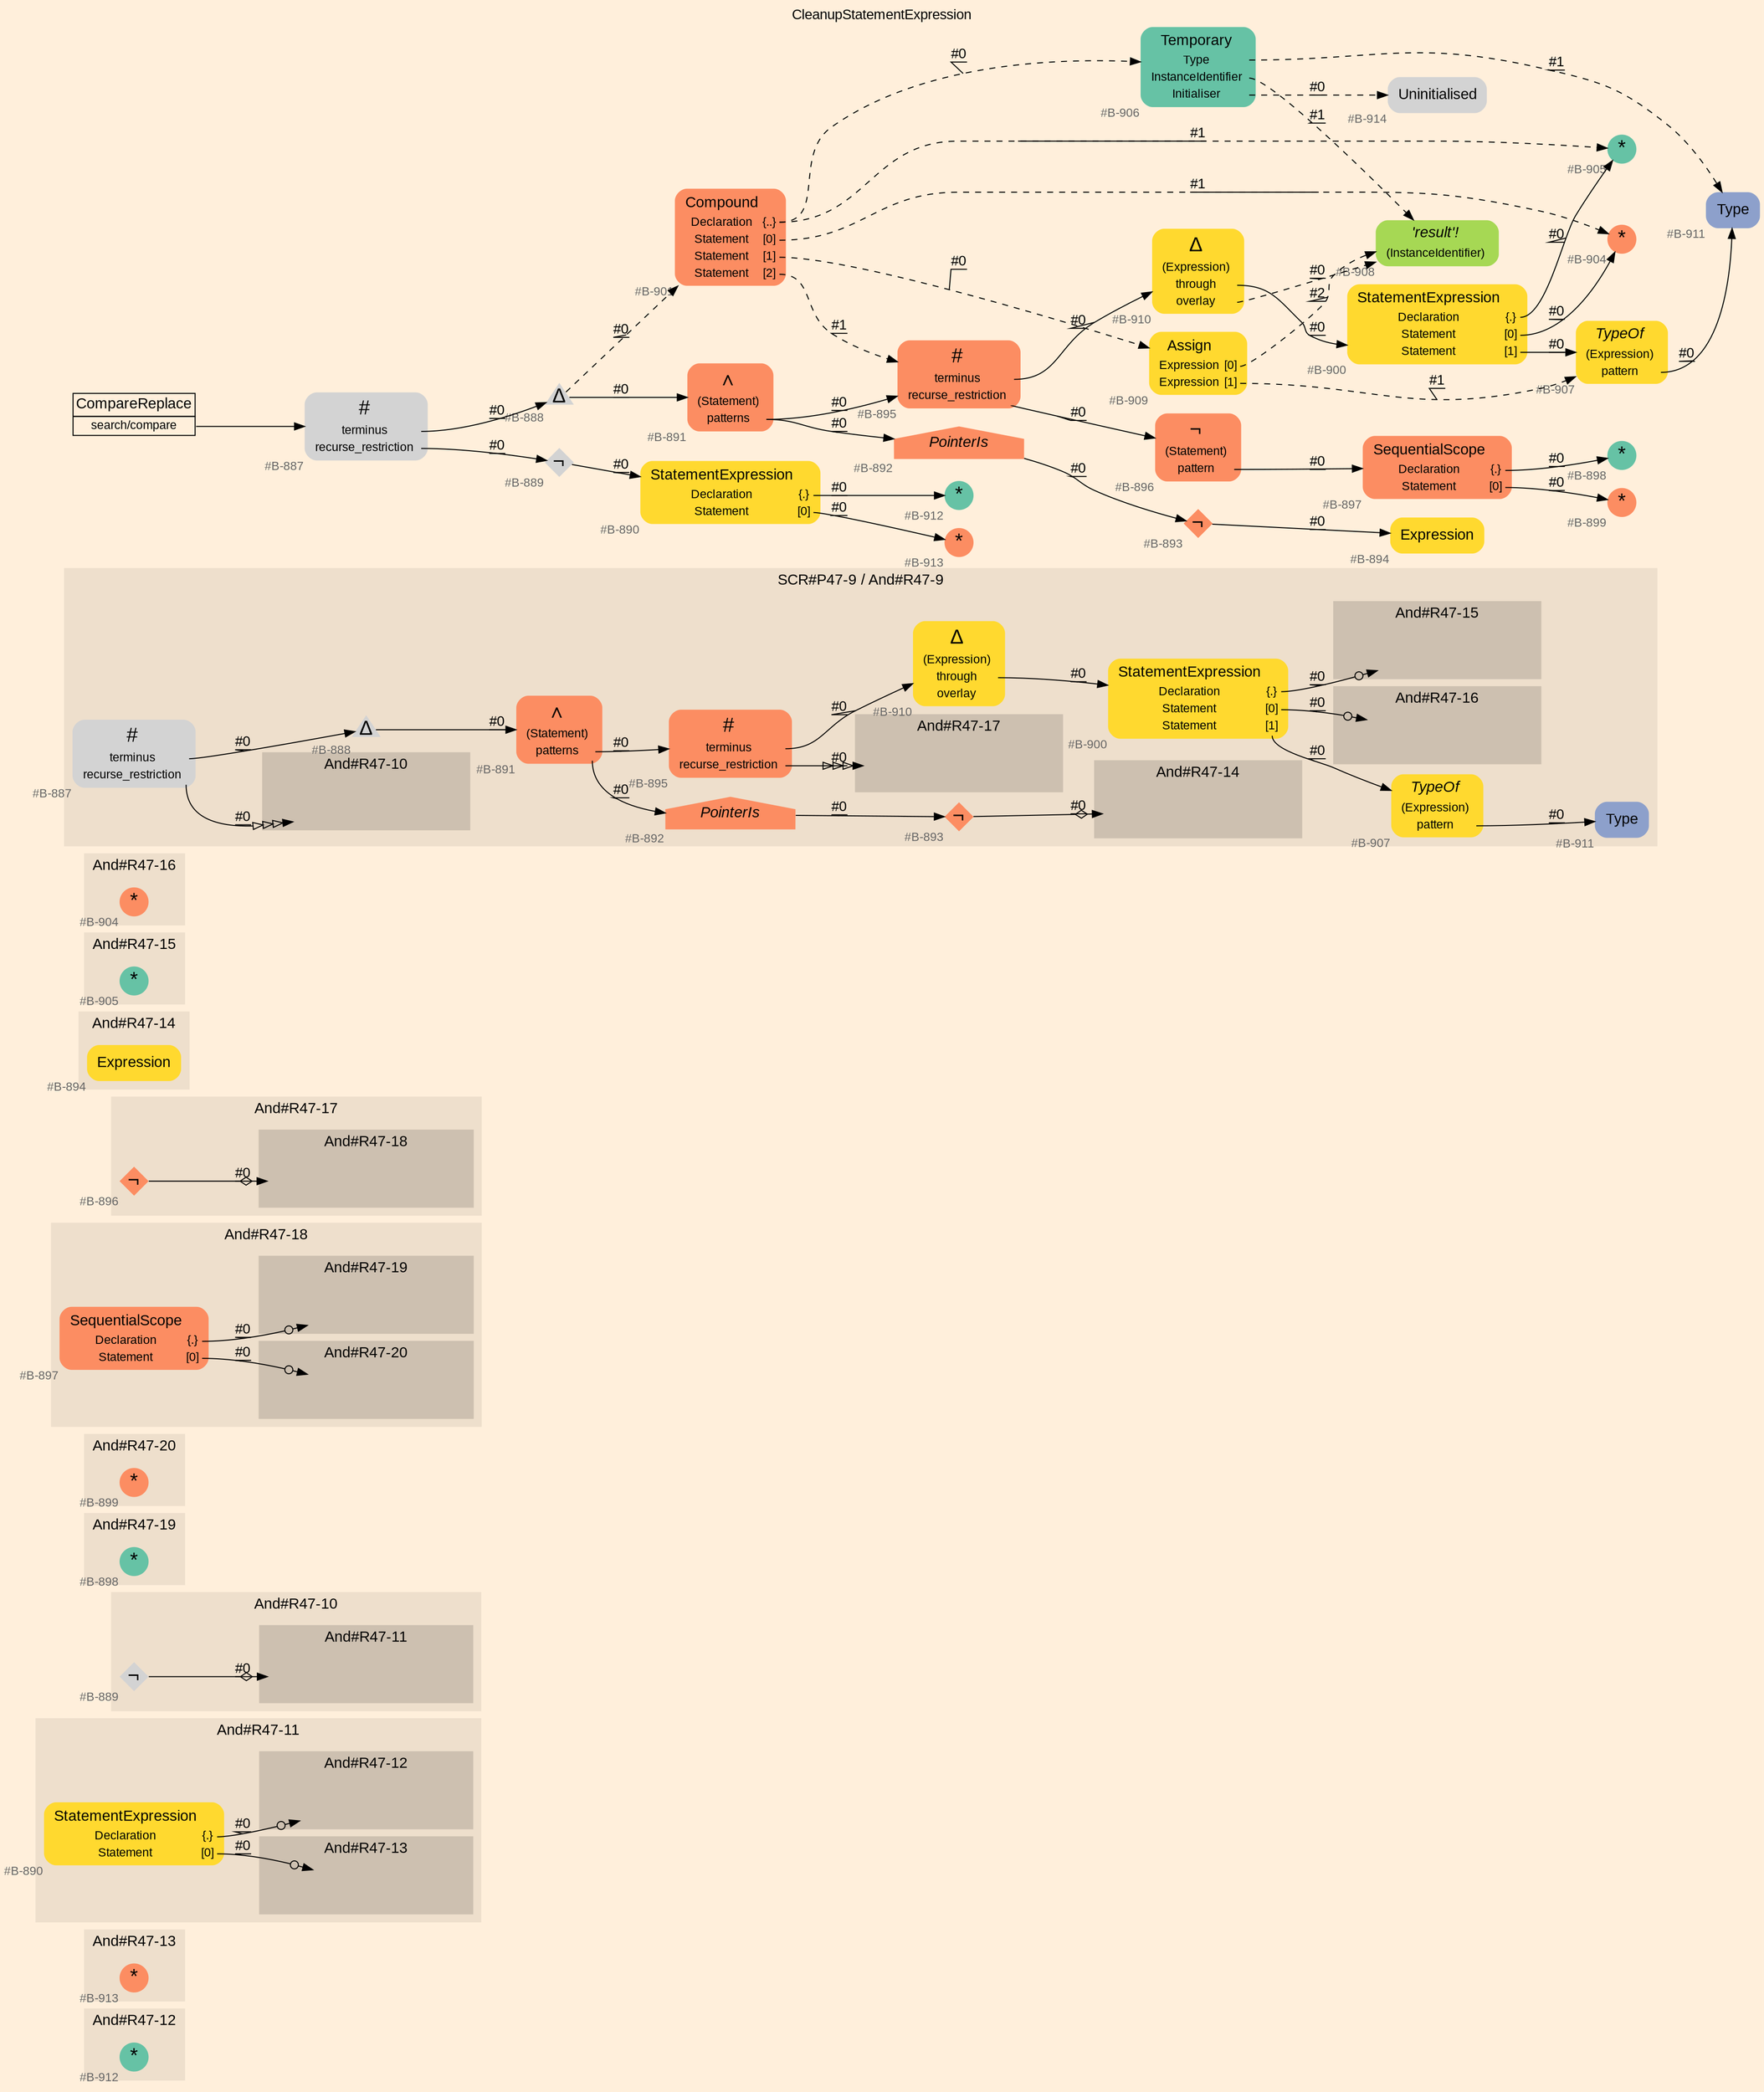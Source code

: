 digraph "CleanupStatementExpression" {
label = "CleanupStatementExpression"
labelloc = t
graph [
    rankdir = "LR"
    ranksep = 0.3
    bgcolor = antiquewhite1
    color = black
    fontcolor = black
    fontname = "Arial"
];
node [
    fontname = "Arial"
];
edge [
    fontname = "Arial"
];

// -------------------- figure And#R47-12 --------------------
// -------- region And#R47-12 ----------
subgraph "clusterAnd#R47-12" {
    label = "And#R47-12"
    style = "filled"
    color = antiquewhite2
    fontsize = "15"
    // -------- block And#R47-12/#B-912 ----------
    "And#R47-12/#B-912" [
        fillcolor = "/set28/1"
        xlabel = "#B-912"
        fontsize = "12"
        fontcolor = grey40
        shape = "circle"
        label = <<FONT COLOR="black" POINT-SIZE="20">*</FONT>>
        style = "filled"
        penwidth = 0.0
        fixedsize = true
        width = 0.4
        height = 0.4
    ];
    
}


// -------------------- figure And#R47-13 --------------------
// -------- region And#R47-13 ----------
subgraph "clusterAnd#R47-13" {
    label = "And#R47-13"
    style = "filled"
    color = antiquewhite2
    fontsize = "15"
    // -------- block And#R47-13/#B-913 ----------
    "And#R47-13/#B-913" [
        fillcolor = "/set28/2"
        xlabel = "#B-913"
        fontsize = "12"
        fontcolor = grey40
        shape = "circle"
        label = <<FONT COLOR="black" POINT-SIZE="20">*</FONT>>
        style = "filled"
        penwidth = 0.0
        fixedsize = true
        width = 0.4
        height = 0.4
    ];
    
}


// -------------------- figure And#R47-11 --------------------
// -------- region And#R47-11 ----------
subgraph "clusterAnd#R47-11" {
    label = "And#R47-11"
    style = "filled"
    color = antiquewhite2
    fontsize = "15"
    // -------- block And#R47-11/#B-890 ----------
    "And#R47-11/#B-890" [
        fillcolor = "/set28/6"
        xlabel = "#B-890"
        fontsize = "12"
        fontcolor = grey40
        shape = "plaintext"
        label = <<TABLE BORDER="0" CELLBORDER="0" CELLSPACING="0">
         <TR><TD><FONT COLOR="black" POINT-SIZE="15">StatementExpression</FONT></TD></TR>
         <TR><TD><FONT COLOR="black" POINT-SIZE="12">Declaration</FONT></TD><TD PORT="port0"><FONT COLOR="black" POINT-SIZE="12">{.}</FONT></TD></TR>
         <TR><TD><FONT COLOR="black" POINT-SIZE="12">Statement</FONT></TD><TD PORT="port1"><FONT COLOR="black" POINT-SIZE="12">[0]</FONT></TD></TR>
        </TABLE>>
        style = "rounded,filled"
    ];
    
    // -------- region And#R47-11/And#R47-12 ----------
    subgraph "clusterAnd#R47-11/And#R47-12" {
        label = "And#R47-12"
        style = "filled"
        color = antiquewhite3
        fontsize = "15"
        // -------- block And#R47-11/And#R47-12/#B-912 ----------
        "And#R47-11/And#R47-12/#B-912" [
            fillcolor = "/set28/1"
            xlabel = "#B-912"
            fontsize = "12"
            fontcolor = grey40
            shape = "none"
            style = "invisible"
        ];
        
    }
    
    // -------- region And#R47-11/And#R47-13 ----------
    subgraph "clusterAnd#R47-11/And#R47-13" {
        label = "And#R47-13"
        style = "filled"
        color = antiquewhite3
        fontsize = "15"
        // -------- block And#R47-11/And#R47-13/#B-913 ----------
        "And#R47-11/And#R47-13/#B-913" [
            fillcolor = "/set28/2"
            xlabel = "#B-913"
            fontsize = "12"
            fontcolor = grey40
            shape = "none"
            style = "invisible"
        ];
        
    }
    
}

"And#R47-11/#B-890":port0 -> "And#R47-11/And#R47-12/#B-912" [
    arrowhead="normalnoneodot"
    label = "#0"
    decorate = true
    color = black
    fontcolor = black
];

"And#R47-11/#B-890":port1 -> "And#R47-11/And#R47-13/#B-913" [
    arrowhead="normalnoneodot"
    label = "#0"
    decorate = true
    color = black
    fontcolor = black
];


// -------------------- figure And#R47-10 --------------------
// -------- region And#R47-10 ----------
subgraph "clusterAnd#R47-10" {
    label = "And#R47-10"
    style = "filled"
    color = antiquewhite2
    fontsize = "15"
    // -------- block And#R47-10/#B-889 ----------
    "And#R47-10/#B-889" [
        xlabel = "#B-889"
        fontsize = "12"
        fontcolor = grey40
        shape = "diamond"
        label = <<FONT COLOR="black" POINT-SIZE="20">¬</FONT>>
        style = "filled"
        penwidth = 0.0
        fixedsize = true
        width = 0.4
        height = 0.4
    ];
    
    // -------- region And#R47-10/And#R47-11 ----------
    subgraph "clusterAnd#R47-10/And#R47-11" {
        label = "And#R47-11"
        style = "filled"
        color = antiquewhite3
        fontsize = "15"
        // -------- block And#R47-10/And#R47-11/#B-890 ----------
        "And#R47-10/And#R47-11/#B-890" [
            fillcolor = "/set28/6"
            xlabel = "#B-890"
            fontsize = "12"
            fontcolor = grey40
            shape = "none"
            style = "invisible"
        ];
        
    }
    
}

"And#R47-10/#B-889" -> "And#R47-10/And#R47-11/#B-890" [
    arrowhead="normalnoneodiamond"
    label = "#0"
    decorate = true
    color = black
    fontcolor = black
];


// -------------------- figure And#R47-19 --------------------
// -------- region And#R47-19 ----------
subgraph "clusterAnd#R47-19" {
    label = "And#R47-19"
    style = "filled"
    color = antiquewhite2
    fontsize = "15"
    // -------- block And#R47-19/#B-898 ----------
    "And#R47-19/#B-898" [
        fillcolor = "/set28/1"
        xlabel = "#B-898"
        fontsize = "12"
        fontcolor = grey40
        shape = "circle"
        label = <<FONT COLOR="black" POINT-SIZE="20">*</FONT>>
        style = "filled"
        penwidth = 0.0
        fixedsize = true
        width = 0.4
        height = 0.4
    ];
    
}


// -------------------- figure And#R47-20 --------------------
// -------- region And#R47-20 ----------
subgraph "clusterAnd#R47-20" {
    label = "And#R47-20"
    style = "filled"
    color = antiquewhite2
    fontsize = "15"
    // -------- block And#R47-20/#B-899 ----------
    "And#R47-20/#B-899" [
        fillcolor = "/set28/2"
        xlabel = "#B-899"
        fontsize = "12"
        fontcolor = grey40
        shape = "circle"
        label = <<FONT COLOR="black" POINT-SIZE="20">*</FONT>>
        style = "filled"
        penwidth = 0.0
        fixedsize = true
        width = 0.4
        height = 0.4
    ];
    
}


// -------------------- figure And#R47-18 --------------------
// -------- region And#R47-18 ----------
subgraph "clusterAnd#R47-18" {
    label = "And#R47-18"
    style = "filled"
    color = antiquewhite2
    fontsize = "15"
    // -------- block And#R47-18/#B-897 ----------
    "And#R47-18/#B-897" [
        fillcolor = "/set28/2"
        xlabel = "#B-897"
        fontsize = "12"
        fontcolor = grey40
        shape = "plaintext"
        label = <<TABLE BORDER="0" CELLBORDER="0" CELLSPACING="0">
         <TR><TD><FONT COLOR="black" POINT-SIZE="15">SequentialScope</FONT></TD></TR>
         <TR><TD><FONT COLOR="black" POINT-SIZE="12">Declaration</FONT></TD><TD PORT="port0"><FONT COLOR="black" POINT-SIZE="12">{.}</FONT></TD></TR>
         <TR><TD><FONT COLOR="black" POINT-SIZE="12">Statement</FONT></TD><TD PORT="port1"><FONT COLOR="black" POINT-SIZE="12">[0]</FONT></TD></TR>
        </TABLE>>
        style = "rounded,filled"
    ];
    
    // -------- region And#R47-18/And#R47-19 ----------
    subgraph "clusterAnd#R47-18/And#R47-19" {
        label = "And#R47-19"
        style = "filled"
        color = antiquewhite3
        fontsize = "15"
        // -------- block And#R47-18/And#R47-19/#B-898 ----------
        "And#R47-18/And#R47-19/#B-898" [
            fillcolor = "/set28/1"
            xlabel = "#B-898"
            fontsize = "12"
            fontcolor = grey40
            shape = "none"
            style = "invisible"
        ];
        
    }
    
    // -------- region And#R47-18/And#R47-20 ----------
    subgraph "clusterAnd#R47-18/And#R47-20" {
        label = "And#R47-20"
        style = "filled"
        color = antiquewhite3
        fontsize = "15"
        // -------- block And#R47-18/And#R47-20/#B-899 ----------
        "And#R47-18/And#R47-20/#B-899" [
            fillcolor = "/set28/2"
            xlabel = "#B-899"
            fontsize = "12"
            fontcolor = grey40
            shape = "none"
            style = "invisible"
        ];
        
    }
    
}

"And#R47-18/#B-897":port0 -> "And#R47-18/And#R47-19/#B-898" [
    arrowhead="normalnoneodot"
    label = "#0"
    decorate = true
    color = black
    fontcolor = black
];

"And#R47-18/#B-897":port1 -> "And#R47-18/And#R47-20/#B-899" [
    arrowhead="normalnoneodot"
    label = "#0"
    decorate = true
    color = black
    fontcolor = black
];


// -------------------- figure And#R47-17 --------------------
// -------- region And#R47-17 ----------
subgraph "clusterAnd#R47-17" {
    label = "And#R47-17"
    style = "filled"
    color = antiquewhite2
    fontsize = "15"
    // -------- block And#R47-17/#B-896 ----------
    "And#R47-17/#B-896" [
        fillcolor = "/set28/2"
        xlabel = "#B-896"
        fontsize = "12"
        fontcolor = grey40
        shape = "diamond"
        label = <<FONT COLOR="black" POINT-SIZE="20">¬</FONT>>
        style = "filled"
        penwidth = 0.0
        fixedsize = true
        width = 0.4
        height = 0.4
    ];
    
    // -------- region And#R47-17/And#R47-18 ----------
    subgraph "clusterAnd#R47-17/And#R47-18" {
        label = "And#R47-18"
        style = "filled"
        color = antiquewhite3
        fontsize = "15"
        // -------- block And#R47-17/And#R47-18/#B-897 ----------
        "And#R47-17/And#R47-18/#B-897" [
            fillcolor = "/set28/2"
            xlabel = "#B-897"
            fontsize = "12"
            fontcolor = grey40
            shape = "none"
            style = "invisible"
        ];
        
    }
    
}

"And#R47-17/#B-896" -> "And#R47-17/And#R47-18/#B-897" [
    arrowhead="normalnoneodiamond"
    label = "#0"
    decorate = true
    color = black
    fontcolor = black
];


// -------------------- figure And#R47-14 --------------------
// -------- region And#R47-14 ----------
subgraph "clusterAnd#R47-14" {
    label = "And#R47-14"
    style = "filled"
    color = antiquewhite2
    fontsize = "15"
    // -------- block And#R47-14/#B-894 ----------
    "And#R47-14/#B-894" [
        fillcolor = "/set28/6"
        xlabel = "#B-894"
        fontsize = "12"
        fontcolor = grey40
        shape = "plaintext"
        label = <<TABLE BORDER="0" CELLBORDER="0" CELLSPACING="0">
         <TR><TD><FONT COLOR="black" POINT-SIZE="15">Expression</FONT></TD></TR>
        </TABLE>>
        style = "rounded,filled"
    ];
    
}


// -------------------- figure And#R47-15 --------------------
// -------- region And#R47-15 ----------
subgraph "clusterAnd#R47-15" {
    label = "And#R47-15"
    style = "filled"
    color = antiquewhite2
    fontsize = "15"
    // -------- block And#R47-15/#B-905 ----------
    "And#R47-15/#B-905" [
        fillcolor = "/set28/1"
        xlabel = "#B-905"
        fontsize = "12"
        fontcolor = grey40
        shape = "circle"
        label = <<FONT COLOR="black" POINT-SIZE="20">*</FONT>>
        style = "filled"
        penwidth = 0.0
        fixedsize = true
        width = 0.4
        height = 0.4
    ];
    
}


// -------------------- figure And#R47-16 --------------------
// -------- region And#R47-16 ----------
subgraph "clusterAnd#R47-16" {
    label = "And#R47-16"
    style = "filled"
    color = antiquewhite2
    fontsize = "15"
    // -------- block And#R47-16/#B-904 ----------
    "And#R47-16/#B-904" [
        fillcolor = "/set28/2"
        xlabel = "#B-904"
        fontsize = "12"
        fontcolor = grey40
        shape = "circle"
        label = <<FONT COLOR="black" POINT-SIZE="20">*</FONT>>
        style = "filled"
        penwidth = 0.0
        fixedsize = true
        width = 0.4
        height = 0.4
    ];
    
}


// -------------------- figure And#R47-9 --------------------
// -------- region And#R47-9 ----------
subgraph "clusterAnd#R47-9" {
    label = "SCR#P47-9 / And#R47-9"
    style = "filled"
    color = antiquewhite2
    fontsize = "15"
    // -------- block And#R47-9/#B-891 ----------
    "And#R47-9/#B-891" [
        fillcolor = "/set28/2"
        xlabel = "#B-891"
        fontsize = "12"
        fontcolor = grey40
        shape = "plaintext"
        label = <<TABLE BORDER="0" CELLBORDER="0" CELLSPACING="0">
         <TR><TD><FONT COLOR="black" POINT-SIZE="20">∧</FONT></TD></TR>
         <TR><TD><FONT COLOR="black" POINT-SIZE="12">(Statement)</FONT></TD><TD PORT="port0"></TD></TR>
         <TR><TD><FONT COLOR="black" POINT-SIZE="12">patterns</FONT></TD><TD PORT="port1"></TD></TR>
        </TABLE>>
        style = "rounded,filled"
    ];
    
    // -------- block And#R47-9/#B-907 ----------
    "And#R47-9/#B-907" [
        fillcolor = "/set28/6"
        xlabel = "#B-907"
        fontsize = "12"
        fontcolor = grey40
        shape = "plaintext"
        label = <<TABLE BORDER="0" CELLBORDER="0" CELLSPACING="0">
         <TR><TD><FONT COLOR="black" POINT-SIZE="15"><I>TypeOf</I></FONT></TD></TR>
         <TR><TD><FONT COLOR="black" POINT-SIZE="12">(Expression)</FONT></TD><TD PORT="port0"></TD></TR>
         <TR><TD><FONT COLOR="black" POINT-SIZE="12">pattern</FONT></TD><TD PORT="port1"></TD></TR>
        </TABLE>>
        style = "rounded,filled"
    ];
    
    // -------- block And#R47-9/#B-892 ----------
    "And#R47-9/#B-892" [
        fillcolor = "/set28/2"
        xlabel = "#B-892"
        fontsize = "12"
        fontcolor = grey40
        shape = "house"
        label = <<FONT COLOR="black" POINT-SIZE="15"><I>PointerIs</I></FONT>>
        style = "filled"
        penwidth = 0.0
    ];
    
    // -------- block And#R47-9/#B-893 ----------
    "And#R47-9/#B-893" [
        fillcolor = "/set28/2"
        xlabel = "#B-893"
        fontsize = "12"
        fontcolor = grey40
        shape = "diamond"
        label = <<FONT COLOR="black" POINT-SIZE="20">¬</FONT>>
        style = "filled"
        penwidth = 0.0
        fixedsize = true
        width = 0.4
        height = 0.4
    ];
    
    // -------- block And#R47-9/#B-910 ----------
    "And#R47-9/#B-910" [
        fillcolor = "/set28/6"
        xlabel = "#B-910"
        fontsize = "12"
        fontcolor = grey40
        shape = "plaintext"
        label = <<TABLE BORDER="0" CELLBORDER="0" CELLSPACING="0">
         <TR><TD><FONT COLOR="black" POINT-SIZE="20">Δ</FONT></TD></TR>
         <TR><TD><FONT COLOR="black" POINT-SIZE="12">(Expression)</FONT></TD><TD PORT="port0"></TD></TR>
         <TR><TD><FONT COLOR="black" POINT-SIZE="12">through</FONT></TD><TD PORT="port1"></TD></TR>
         <TR><TD><FONT COLOR="black" POINT-SIZE="12">overlay</FONT></TD><TD PORT="port2"></TD></TR>
        </TABLE>>
        style = "rounded,filled"
    ];
    
    // -------- block And#R47-9/#B-887 ----------
    "And#R47-9/#B-887" [
        xlabel = "#B-887"
        fontsize = "12"
        fontcolor = grey40
        shape = "plaintext"
        label = <<TABLE BORDER="0" CELLBORDER="0" CELLSPACING="0">
         <TR><TD><FONT COLOR="black" POINT-SIZE="20">#</FONT></TD></TR>
         <TR><TD><FONT COLOR="black" POINT-SIZE="12">terminus</FONT></TD><TD PORT="port0"></TD></TR>
         <TR><TD><FONT COLOR="black" POINT-SIZE="12">recurse_restriction</FONT></TD><TD PORT="port1"></TD></TR>
        </TABLE>>
        style = "rounded,filled"
    ];
    
    // -------- block And#R47-9/#B-895 ----------
    "And#R47-9/#B-895" [
        fillcolor = "/set28/2"
        xlabel = "#B-895"
        fontsize = "12"
        fontcolor = grey40
        shape = "plaintext"
        label = <<TABLE BORDER="0" CELLBORDER="0" CELLSPACING="0">
         <TR><TD><FONT COLOR="black" POINT-SIZE="20">#</FONT></TD></TR>
         <TR><TD><FONT COLOR="black" POINT-SIZE="12">terminus</FONT></TD><TD PORT="port0"></TD></TR>
         <TR><TD><FONT COLOR="black" POINT-SIZE="12">recurse_restriction</FONT></TD><TD PORT="port1"></TD></TR>
        </TABLE>>
        style = "rounded,filled"
    ];
    
    // -------- block And#R47-9/#B-888 ----------
    "And#R47-9/#B-888" [
        xlabel = "#B-888"
        fontsize = "12"
        fontcolor = grey40
        shape = "triangle"
        label = <<FONT COLOR="black" POINT-SIZE="20">Δ</FONT>>
        style = "filled"
        penwidth = 0.0
        fixedsize = true
        width = 0.4
        height = 0.4
    ];
    
    // -------- block And#R47-9/#B-900 ----------
    "And#R47-9/#B-900" [
        fillcolor = "/set28/6"
        xlabel = "#B-900"
        fontsize = "12"
        fontcolor = grey40
        shape = "plaintext"
        label = <<TABLE BORDER="0" CELLBORDER="0" CELLSPACING="0">
         <TR><TD><FONT COLOR="black" POINT-SIZE="15">StatementExpression</FONT></TD></TR>
         <TR><TD><FONT COLOR="black" POINT-SIZE="12">Declaration</FONT></TD><TD PORT="port0"><FONT COLOR="black" POINT-SIZE="12">{.}</FONT></TD></TR>
         <TR><TD><FONT COLOR="black" POINT-SIZE="12">Statement</FONT></TD><TD PORT="port1"><FONT COLOR="black" POINT-SIZE="12">[0]</FONT></TD></TR>
         <TR><TD><FONT COLOR="black" POINT-SIZE="12">Statement</FONT></TD><TD PORT="port2"><FONT COLOR="black" POINT-SIZE="12">[1]</FONT></TD></TR>
        </TABLE>>
        style = "rounded,filled"
    ];
    
    // -------- block And#R47-9/#B-911 ----------
    "And#R47-9/#B-911" [
        fillcolor = "/set28/3"
        xlabel = "#B-911"
        fontsize = "12"
        fontcolor = grey40
        shape = "plaintext"
        label = <<TABLE BORDER="0" CELLBORDER="0" CELLSPACING="0">
         <TR><TD><FONT COLOR="black" POINT-SIZE="15">Type</FONT></TD></TR>
        </TABLE>>
        style = "rounded,filled"
    ];
    
    // -------- region And#R47-9/And#R47-10 ----------
    subgraph "clusterAnd#R47-9/And#R47-10" {
        label = "And#R47-10"
        style = "filled"
        color = antiquewhite3
        fontsize = "15"
        // -------- block And#R47-9/And#R47-10/#B-889 ----------
        "And#R47-9/And#R47-10/#B-889" [
            xlabel = "#B-889"
            fontsize = "12"
            fontcolor = grey40
            shape = "none"
            style = "invisible"
        ];
        
    }
    
    // -------- region And#R47-9/And#R47-14 ----------
    subgraph "clusterAnd#R47-9/And#R47-14" {
        label = "And#R47-14"
        style = "filled"
        color = antiquewhite3
        fontsize = "15"
        // -------- block And#R47-9/And#R47-14/#B-894 ----------
        "And#R47-9/And#R47-14/#B-894" [
            fillcolor = "/set28/6"
            xlabel = "#B-894"
            fontsize = "12"
            fontcolor = grey40
            shape = "none"
            style = "invisible"
        ];
        
    }
    
    // -------- region And#R47-9/And#R47-15 ----------
    subgraph "clusterAnd#R47-9/And#R47-15" {
        label = "And#R47-15"
        style = "filled"
        color = antiquewhite3
        fontsize = "15"
        // -------- block And#R47-9/And#R47-15/#B-905 ----------
        "And#R47-9/And#R47-15/#B-905" [
            fillcolor = "/set28/1"
            xlabel = "#B-905"
            fontsize = "12"
            fontcolor = grey40
            shape = "none"
            style = "invisible"
        ];
        
    }
    
    // -------- region And#R47-9/And#R47-16 ----------
    subgraph "clusterAnd#R47-9/And#R47-16" {
        label = "And#R47-16"
        style = "filled"
        color = antiquewhite3
        fontsize = "15"
        // -------- block And#R47-9/And#R47-16/#B-904 ----------
        "And#R47-9/And#R47-16/#B-904" [
            fillcolor = "/set28/2"
            xlabel = "#B-904"
            fontsize = "12"
            fontcolor = grey40
            shape = "none"
            style = "invisible"
        ];
        
    }
    
    // -------- region And#R47-9/And#R47-17 ----------
    subgraph "clusterAnd#R47-9/And#R47-17" {
        label = "And#R47-17"
        style = "filled"
        color = antiquewhite3
        fontsize = "15"
        // -------- block And#R47-9/And#R47-17/#B-896 ----------
        "And#R47-9/And#R47-17/#B-896" [
            fillcolor = "/set28/2"
            xlabel = "#B-896"
            fontsize = "12"
            fontcolor = grey40
            shape = "none"
            style = "invisible"
        ];
        
    }
    
}

"And#R47-9/#B-891":port1 -> "And#R47-9/#B-895" [
    label = "#0"
    decorate = true
    color = black
    fontcolor = black
];

"And#R47-9/#B-891":port1 -> "And#R47-9/#B-892" [
    label = "#0"
    decorate = true
    color = black
    fontcolor = black
];

"And#R47-9/#B-907":port1 -> "And#R47-9/#B-911" [
    label = "#0"
    decorate = true
    color = black
    fontcolor = black
];

"And#R47-9/#B-892" -> "And#R47-9/#B-893" [
    label = "#0"
    decorate = true
    color = black
    fontcolor = black
];

"And#R47-9/#B-893" -> "And#R47-9/And#R47-14/#B-894" [
    arrowhead="normalnoneodiamond"
    label = "#0"
    decorate = true
    color = black
    fontcolor = black
];

"And#R47-9/#B-910":port1 -> "And#R47-9/#B-900" [
    label = "#0"
    decorate = true
    color = black
    fontcolor = black
];

"And#R47-9/#B-887":port0 -> "And#R47-9/#B-888" [
    label = "#0"
    decorate = true
    color = black
    fontcolor = black
];

"And#R47-9/#B-887":port1 -> "And#R47-9/And#R47-10/#B-889" [
    arrowhead="normalonormalonormalonormal"
    label = "#0"
    decorate = true
    color = black
    fontcolor = black
];

"And#R47-9/#B-895":port0 -> "And#R47-9/#B-910" [
    label = "#0"
    decorate = true
    color = black
    fontcolor = black
];

"And#R47-9/#B-895":port1 -> "And#R47-9/And#R47-17/#B-896" [
    arrowhead="normalonormalonormalonormal"
    label = "#0"
    decorate = true
    color = black
    fontcolor = black
];

"And#R47-9/#B-888" -> "And#R47-9/#B-891" [
    label = "#0"
    decorate = true
    color = black
    fontcolor = black
];

"And#R47-9/#B-900":port0 -> "And#R47-9/And#R47-15/#B-905" [
    arrowhead="normalnoneodot"
    label = "#0"
    decorate = true
    color = black
    fontcolor = black
];

"And#R47-9/#B-900":port1 -> "And#R47-9/And#R47-16/#B-904" [
    arrowhead="normalnoneodot"
    label = "#0"
    decorate = true
    color = black
    fontcolor = black
];

"And#R47-9/#B-900":port2 -> "And#R47-9/#B-907" [
    label = "#0"
    decorate = true
    color = black
    fontcolor = black
];


// -------------------- transformation figure --------------------
// -------- block CR#X47-8 ----------
"CR#X47-8" [
    fillcolor = antiquewhite1
    fontsize = "12"
    fontcolor = grey40
    shape = "plaintext"
    label = <<TABLE BORDER="0" CELLBORDER="1" CELLSPACING="0">
     <TR><TD><FONT COLOR="black" POINT-SIZE="15">CompareReplace</FONT></TD></TR>
     <TR><TD PORT="port0"><FONT COLOR="black" POINT-SIZE="12">search/compare</FONT></TD></TR>
    </TABLE>>
    style = "filled"
    color = black
];

// -------- block #B-887 ----------
"#B-887" [
    xlabel = "#B-887"
    fontsize = "12"
    fontcolor = grey40
    shape = "plaintext"
    label = <<TABLE BORDER="0" CELLBORDER="0" CELLSPACING="0">
     <TR><TD><FONT COLOR="black" POINT-SIZE="20">#</FONT></TD></TR>
     <TR><TD><FONT COLOR="black" POINT-SIZE="12">terminus</FONT></TD><TD PORT="port0"></TD></TR>
     <TR><TD><FONT COLOR="black" POINT-SIZE="12">recurse_restriction</FONT></TD><TD PORT="port1"></TD></TR>
    </TABLE>>
    style = "rounded,filled"
];

// -------- block #B-888 ----------
"#B-888" [
    xlabel = "#B-888"
    fontsize = "12"
    fontcolor = grey40
    shape = "triangle"
    label = <<FONT COLOR="black" POINT-SIZE="20">Δ</FONT>>
    style = "filled"
    penwidth = 0.0
    fixedsize = true
    width = 0.4
    height = 0.4
];

// -------- block #B-891 ----------
"#B-891" [
    fillcolor = "/set28/2"
    xlabel = "#B-891"
    fontsize = "12"
    fontcolor = grey40
    shape = "plaintext"
    label = <<TABLE BORDER="0" CELLBORDER="0" CELLSPACING="0">
     <TR><TD><FONT COLOR="black" POINT-SIZE="20">∧</FONT></TD></TR>
     <TR><TD><FONT COLOR="black" POINT-SIZE="12">(Statement)</FONT></TD><TD PORT="port0"></TD></TR>
     <TR><TD><FONT COLOR="black" POINT-SIZE="12">patterns</FONT></TD><TD PORT="port1"></TD></TR>
    </TABLE>>
    style = "rounded,filled"
];

// -------- block #B-895 ----------
"#B-895" [
    fillcolor = "/set28/2"
    xlabel = "#B-895"
    fontsize = "12"
    fontcolor = grey40
    shape = "plaintext"
    label = <<TABLE BORDER="0" CELLBORDER="0" CELLSPACING="0">
     <TR><TD><FONT COLOR="black" POINT-SIZE="20">#</FONT></TD></TR>
     <TR><TD><FONT COLOR="black" POINT-SIZE="12">terminus</FONT></TD><TD PORT="port0"></TD></TR>
     <TR><TD><FONT COLOR="black" POINT-SIZE="12">recurse_restriction</FONT></TD><TD PORT="port1"></TD></TR>
    </TABLE>>
    style = "rounded,filled"
];

// -------- block #B-910 ----------
"#B-910" [
    fillcolor = "/set28/6"
    xlabel = "#B-910"
    fontsize = "12"
    fontcolor = grey40
    shape = "plaintext"
    label = <<TABLE BORDER="0" CELLBORDER="0" CELLSPACING="0">
     <TR><TD><FONT COLOR="black" POINT-SIZE="20">Δ</FONT></TD></TR>
     <TR><TD><FONT COLOR="black" POINT-SIZE="12">(Expression)</FONT></TD><TD PORT="port0"></TD></TR>
     <TR><TD><FONT COLOR="black" POINT-SIZE="12">through</FONT></TD><TD PORT="port1"></TD></TR>
     <TR><TD><FONT COLOR="black" POINT-SIZE="12">overlay</FONT></TD><TD PORT="port2"></TD></TR>
    </TABLE>>
    style = "rounded,filled"
];

// -------- block #B-900 ----------
"#B-900" [
    fillcolor = "/set28/6"
    xlabel = "#B-900"
    fontsize = "12"
    fontcolor = grey40
    shape = "plaintext"
    label = <<TABLE BORDER="0" CELLBORDER="0" CELLSPACING="0">
     <TR><TD><FONT COLOR="black" POINT-SIZE="15">StatementExpression</FONT></TD></TR>
     <TR><TD><FONT COLOR="black" POINT-SIZE="12">Declaration</FONT></TD><TD PORT="port0"><FONT COLOR="black" POINT-SIZE="12">{.}</FONT></TD></TR>
     <TR><TD><FONT COLOR="black" POINT-SIZE="12">Statement</FONT></TD><TD PORT="port1"><FONT COLOR="black" POINT-SIZE="12">[0]</FONT></TD></TR>
     <TR><TD><FONT COLOR="black" POINT-SIZE="12">Statement</FONT></TD><TD PORT="port2"><FONT COLOR="black" POINT-SIZE="12">[1]</FONT></TD></TR>
    </TABLE>>
    style = "rounded,filled"
];

// -------- block #B-905 ----------
"#B-905" [
    fillcolor = "/set28/1"
    xlabel = "#B-905"
    fontsize = "12"
    fontcolor = grey40
    shape = "circle"
    label = <<FONT COLOR="black" POINT-SIZE="20">*</FONT>>
    style = "filled"
    penwidth = 0.0
    fixedsize = true
    width = 0.4
    height = 0.4
];

// -------- block #B-904 ----------
"#B-904" [
    fillcolor = "/set28/2"
    xlabel = "#B-904"
    fontsize = "12"
    fontcolor = grey40
    shape = "circle"
    label = <<FONT COLOR="black" POINT-SIZE="20">*</FONT>>
    style = "filled"
    penwidth = 0.0
    fixedsize = true
    width = 0.4
    height = 0.4
];

// -------- block #B-907 ----------
"#B-907" [
    fillcolor = "/set28/6"
    xlabel = "#B-907"
    fontsize = "12"
    fontcolor = grey40
    shape = "plaintext"
    label = <<TABLE BORDER="0" CELLBORDER="0" CELLSPACING="0">
     <TR><TD><FONT COLOR="black" POINT-SIZE="15"><I>TypeOf</I></FONT></TD></TR>
     <TR><TD><FONT COLOR="black" POINT-SIZE="12">(Expression)</FONT></TD><TD PORT="port0"></TD></TR>
     <TR><TD><FONT COLOR="black" POINT-SIZE="12">pattern</FONT></TD><TD PORT="port1"></TD></TR>
    </TABLE>>
    style = "rounded,filled"
];

// -------- block #B-911 ----------
"#B-911" [
    fillcolor = "/set28/3"
    xlabel = "#B-911"
    fontsize = "12"
    fontcolor = grey40
    shape = "plaintext"
    label = <<TABLE BORDER="0" CELLBORDER="0" CELLSPACING="0">
     <TR><TD><FONT COLOR="black" POINT-SIZE="15">Type</FONT></TD></TR>
    </TABLE>>
    style = "rounded,filled"
];

// -------- block #B-908 ----------
"#B-908" [
    fillcolor = "/set28/5"
    xlabel = "#B-908"
    fontsize = "12"
    fontcolor = grey40
    shape = "plaintext"
    label = <<TABLE BORDER="0" CELLBORDER="0" CELLSPACING="0">
     <TR><TD><FONT COLOR="black" POINT-SIZE="15"><I>'result'!</I></FONT></TD></TR>
     <TR><TD><FONT COLOR="black" POINT-SIZE="12">(InstanceIdentifier)</FONT></TD><TD PORT="port0"></TD></TR>
    </TABLE>>
    style = "rounded,filled"
];

// -------- block #B-896 ----------
"#B-896" [
    fillcolor = "/set28/2"
    xlabel = "#B-896"
    fontsize = "12"
    fontcolor = grey40
    shape = "plaintext"
    label = <<TABLE BORDER="0" CELLBORDER="0" CELLSPACING="0">
     <TR><TD><FONT COLOR="black" POINT-SIZE="20">¬</FONT></TD></TR>
     <TR><TD><FONT COLOR="black" POINT-SIZE="12">(Statement)</FONT></TD><TD PORT="port0"></TD></TR>
     <TR><TD><FONT COLOR="black" POINT-SIZE="12">pattern</FONT></TD><TD PORT="port1"></TD></TR>
    </TABLE>>
    style = "rounded,filled"
];

// -------- block #B-897 ----------
"#B-897" [
    fillcolor = "/set28/2"
    xlabel = "#B-897"
    fontsize = "12"
    fontcolor = grey40
    shape = "plaintext"
    label = <<TABLE BORDER="0" CELLBORDER="0" CELLSPACING="0">
     <TR><TD><FONT COLOR="black" POINT-SIZE="15">SequentialScope</FONT></TD></TR>
     <TR><TD><FONT COLOR="black" POINT-SIZE="12">Declaration</FONT></TD><TD PORT="port0"><FONT COLOR="black" POINT-SIZE="12">{.}</FONT></TD></TR>
     <TR><TD><FONT COLOR="black" POINT-SIZE="12">Statement</FONT></TD><TD PORT="port1"><FONT COLOR="black" POINT-SIZE="12">[0]</FONT></TD></TR>
    </TABLE>>
    style = "rounded,filled"
];

// -------- block #B-898 ----------
"#B-898" [
    fillcolor = "/set28/1"
    xlabel = "#B-898"
    fontsize = "12"
    fontcolor = grey40
    shape = "circle"
    label = <<FONT COLOR="black" POINT-SIZE="20">*</FONT>>
    style = "filled"
    penwidth = 0.0
    fixedsize = true
    width = 0.4
    height = 0.4
];

// -------- block #B-899 ----------
"#B-899" [
    fillcolor = "/set28/2"
    xlabel = "#B-899"
    fontsize = "12"
    fontcolor = grey40
    shape = "circle"
    label = <<FONT COLOR="black" POINT-SIZE="20">*</FONT>>
    style = "filled"
    penwidth = 0.0
    fixedsize = true
    width = 0.4
    height = 0.4
];

// -------- block #B-892 ----------
"#B-892" [
    fillcolor = "/set28/2"
    xlabel = "#B-892"
    fontsize = "12"
    fontcolor = grey40
    shape = "house"
    label = <<FONT COLOR="black" POINT-SIZE="15"><I>PointerIs</I></FONT>>
    style = "filled"
    penwidth = 0.0
];

// -------- block #B-893 ----------
"#B-893" [
    fillcolor = "/set28/2"
    xlabel = "#B-893"
    fontsize = "12"
    fontcolor = grey40
    shape = "diamond"
    label = <<FONT COLOR="black" POINT-SIZE="20">¬</FONT>>
    style = "filled"
    penwidth = 0.0
    fixedsize = true
    width = 0.4
    height = 0.4
];

// -------- block #B-894 ----------
"#B-894" [
    fillcolor = "/set28/6"
    xlabel = "#B-894"
    fontsize = "12"
    fontcolor = grey40
    shape = "plaintext"
    label = <<TABLE BORDER="0" CELLBORDER="0" CELLSPACING="0">
     <TR><TD><FONT COLOR="black" POINT-SIZE="15">Expression</FONT></TD></TR>
    </TABLE>>
    style = "rounded,filled"
];

// -------- block #B-901 ----------
"#B-901" [
    fillcolor = "/set28/2"
    xlabel = "#B-901"
    fontsize = "12"
    fontcolor = grey40
    shape = "plaintext"
    label = <<TABLE BORDER="0" CELLBORDER="0" CELLSPACING="0">
     <TR><TD><FONT COLOR="black" POINT-SIZE="15">Compound</FONT></TD></TR>
     <TR><TD><FONT COLOR="black" POINT-SIZE="12">Declaration</FONT></TD><TD PORT="port0"><FONT COLOR="black" POINT-SIZE="12">{..}</FONT></TD></TR>
     <TR><TD><FONT COLOR="black" POINT-SIZE="12">Statement</FONT></TD><TD PORT="port1"><FONT COLOR="black" POINT-SIZE="12">[0]</FONT></TD></TR>
     <TR><TD><FONT COLOR="black" POINT-SIZE="12">Statement</FONT></TD><TD PORT="port2"><FONT COLOR="black" POINT-SIZE="12">[1]</FONT></TD></TR>
     <TR><TD><FONT COLOR="black" POINT-SIZE="12">Statement</FONT></TD><TD PORT="port3"><FONT COLOR="black" POINT-SIZE="12">[2]</FONT></TD></TR>
    </TABLE>>
    style = "rounded,filled"
];

// -------- block #B-906 ----------
"#B-906" [
    fillcolor = "/set28/1"
    xlabel = "#B-906"
    fontsize = "12"
    fontcolor = grey40
    shape = "plaintext"
    label = <<TABLE BORDER="0" CELLBORDER="0" CELLSPACING="0">
     <TR><TD><FONT COLOR="black" POINT-SIZE="15">Temporary</FONT></TD></TR>
     <TR><TD><FONT COLOR="black" POINT-SIZE="12">Type</FONT></TD><TD PORT="port0"></TD></TR>
     <TR><TD><FONT COLOR="black" POINT-SIZE="12">InstanceIdentifier</FONT></TD><TD PORT="port1"></TD></TR>
     <TR><TD><FONT COLOR="black" POINT-SIZE="12">Initialiser</FONT></TD><TD PORT="port2"></TD></TR>
    </TABLE>>
    style = "rounded,filled"
];

// -------- block #B-914 ----------
"#B-914" [
    xlabel = "#B-914"
    fontsize = "12"
    fontcolor = grey40
    shape = "plaintext"
    label = <<TABLE BORDER="0" CELLBORDER="0" CELLSPACING="0">
     <TR><TD><FONT COLOR="black" POINT-SIZE="15">Uninitialised</FONT></TD></TR>
    </TABLE>>
    style = "rounded,filled"
];

// -------- block #B-909 ----------
"#B-909" [
    fillcolor = "/set28/6"
    xlabel = "#B-909"
    fontsize = "12"
    fontcolor = grey40
    shape = "plaintext"
    label = <<TABLE BORDER="0" CELLBORDER="0" CELLSPACING="0">
     <TR><TD><FONT COLOR="black" POINT-SIZE="15">Assign</FONT></TD></TR>
     <TR><TD><FONT COLOR="black" POINT-SIZE="12">Expression</FONT></TD><TD PORT="port0"><FONT COLOR="black" POINT-SIZE="12">[0]</FONT></TD></TR>
     <TR><TD><FONT COLOR="black" POINT-SIZE="12">Expression</FONT></TD><TD PORT="port1"><FONT COLOR="black" POINT-SIZE="12">[1]</FONT></TD></TR>
    </TABLE>>
    style = "rounded,filled"
];

// -------- block #B-889 ----------
"#B-889" [
    xlabel = "#B-889"
    fontsize = "12"
    fontcolor = grey40
    shape = "diamond"
    label = <<FONT COLOR="black" POINT-SIZE="20">¬</FONT>>
    style = "filled"
    penwidth = 0.0
    fixedsize = true
    width = 0.4
    height = 0.4
];

// -------- block #B-890 ----------
"#B-890" [
    fillcolor = "/set28/6"
    xlabel = "#B-890"
    fontsize = "12"
    fontcolor = grey40
    shape = "plaintext"
    label = <<TABLE BORDER="0" CELLBORDER="0" CELLSPACING="0">
     <TR><TD><FONT COLOR="black" POINT-SIZE="15">StatementExpression</FONT></TD></TR>
     <TR><TD><FONT COLOR="black" POINT-SIZE="12">Declaration</FONT></TD><TD PORT="port0"><FONT COLOR="black" POINT-SIZE="12">{.}</FONT></TD></TR>
     <TR><TD><FONT COLOR="black" POINT-SIZE="12">Statement</FONT></TD><TD PORT="port1"><FONT COLOR="black" POINT-SIZE="12">[0]</FONT></TD></TR>
    </TABLE>>
    style = "rounded,filled"
];

// -------- block #B-912 ----------
"#B-912" [
    fillcolor = "/set28/1"
    xlabel = "#B-912"
    fontsize = "12"
    fontcolor = grey40
    shape = "circle"
    label = <<FONT COLOR="black" POINT-SIZE="20">*</FONT>>
    style = "filled"
    penwidth = 0.0
    fixedsize = true
    width = 0.4
    height = 0.4
];

// -------- block #B-913 ----------
"#B-913" [
    fillcolor = "/set28/2"
    xlabel = "#B-913"
    fontsize = "12"
    fontcolor = grey40
    shape = "circle"
    label = <<FONT COLOR="black" POINT-SIZE="20">*</FONT>>
    style = "filled"
    penwidth = 0.0
    fixedsize = true
    width = 0.4
    height = 0.4
];

"CR#X47-8":port0 -> "#B-887" [
    label = ""
    decorate = true
    color = black
    fontcolor = black
];

"#B-887":port0 -> "#B-888" [
    label = "#0"
    decorate = true
    color = black
    fontcolor = black
];

"#B-887":port1 -> "#B-889" [
    label = "#0"
    decorate = true
    color = black
    fontcolor = black
];

"#B-888" -> "#B-891" [
    label = "#0"
    decorate = true
    color = black
    fontcolor = black
];

"#B-888" -> "#B-901" [
    style="dashed"
    label = "#0"
    decorate = true
    color = black
    fontcolor = black
];

"#B-891":port1 -> "#B-895" [
    label = "#0"
    decorate = true
    color = black
    fontcolor = black
];

"#B-891":port1 -> "#B-892" [
    label = "#0"
    decorate = true
    color = black
    fontcolor = black
];

"#B-895":port0 -> "#B-910" [
    label = "#0"
    decorate = true
    color = black
    fontcolor = black
];

"#B-895":port1 -> "#B-896" [
    label = "#0"
    decorate = true
    color = black
    fontcolor = black
];

"#B-910":port1 -> "#B-900" [
    label = "#0"
    decorate = true
    color = black
    fontcolor = black
];

"#B-910":port2 -> "#B-908" [
    style="dashed"
    label = "#0"
    decorate = true
    color = black
    fontcolor = black
];

"#B-900":port0 -> "#B-905" [
    label = "#0"
    decorate = true
    color = black
    fontcolor = black
];

"#B-900":port1 -> "#B-904" [
    label = "#0"
    decorate = true
    color = black
    fontcolor = black
];

"#B-900":port2 -> "#B-907" [
    label = "#0"
    decorate = true
    color = black
    fontcolor = black
];

"#B-907":port1 -> "#B-911" [
    label = "#0"
    decorate = true
    color = black
    fontcolor = black
];

"#B-896":port1 -> "#B-897" [
    label = "#0"
    decorate = true
    color = black
    fontcolor = black
];

"#B-897":port0 -> "#B-898" [
    label = "#0"
    decorate = true
    color = black
    fontcolor = black
];

"#B-897":port1 -> "#B-899" [
    label = "#0"
    decorate = true
    color = black
    fontcolor = black
];

"#B-892" -> "#B-893" [
    label = "#0"
    decorate = true
    color = black
    fontcolor = black
];

"#B-893" -> "#B-894" [
    label = "#0"
    decorate = true
    color = black
    fontcolor = black
];

"#B-901":port0 -> "#B-905" [
    style="dashed"
    label = "#1"
    decorate = true
    color = black
    fontcolor = black
];

"#B-901":port0 -> "#B-906" [
    style="dashed"
    label = "#0"
    decorate = true
    color = black
    fontcolor = black
];

"#B-901":port1 -> "#B-904" [
    style="dashed"
    label = "#1"
    decorate = true
    color = black
    fontcolor = black
];

"#B-901":port2 -> "#B-909" [
    style="dashed"
    label = "#0"
    decorate = true
    color = black
    fontcolor = black
];

"#B-901":port3 -> "#B-895" [
    style="dashed"
    label = "#1"
    decorate = true
    color = black
    fontcolor = black
];

"#B-906":port0 -> "#B-911" [
    style="dashed"
    label = "#1"
    decorate = true
    color = black
    fontcolor = black
];

"#B-906":port1 -> "#B-908" [
    style="dashed"
    label = "#1"
    decorate = true
    color = black
    fontcolor = black
];

"#B-906":port2 -> "#B-914" [
    style="dashed"
    label = "#0"
    decorate = true
    color = black
    fontcolor = black
];

"#B-909":port0 -> "#B-908" [
    style="dashed"
    label = "#2"
    decorate = true
    color = black
    fontcolor = black
];

"#B-909":port1 -> "#B-907" [
    style="dashed"
    label = "#1"
    decorate = true
    color = black
    fontcolor = black
];

"#B-889" -> "#B-890" [
    label = "#0"
    decorate = true
    color = black
    fontcolor = black
];

"#B-890":port0 -> "#B-912" [
    label = "#0"
    decorate = true
    color = black
    fontcolor = black
];

"#B-890":port1 -> "#B-913" [
    label = "#0"
    decorate = true
    color = black
    fontcolor = black
];


}
